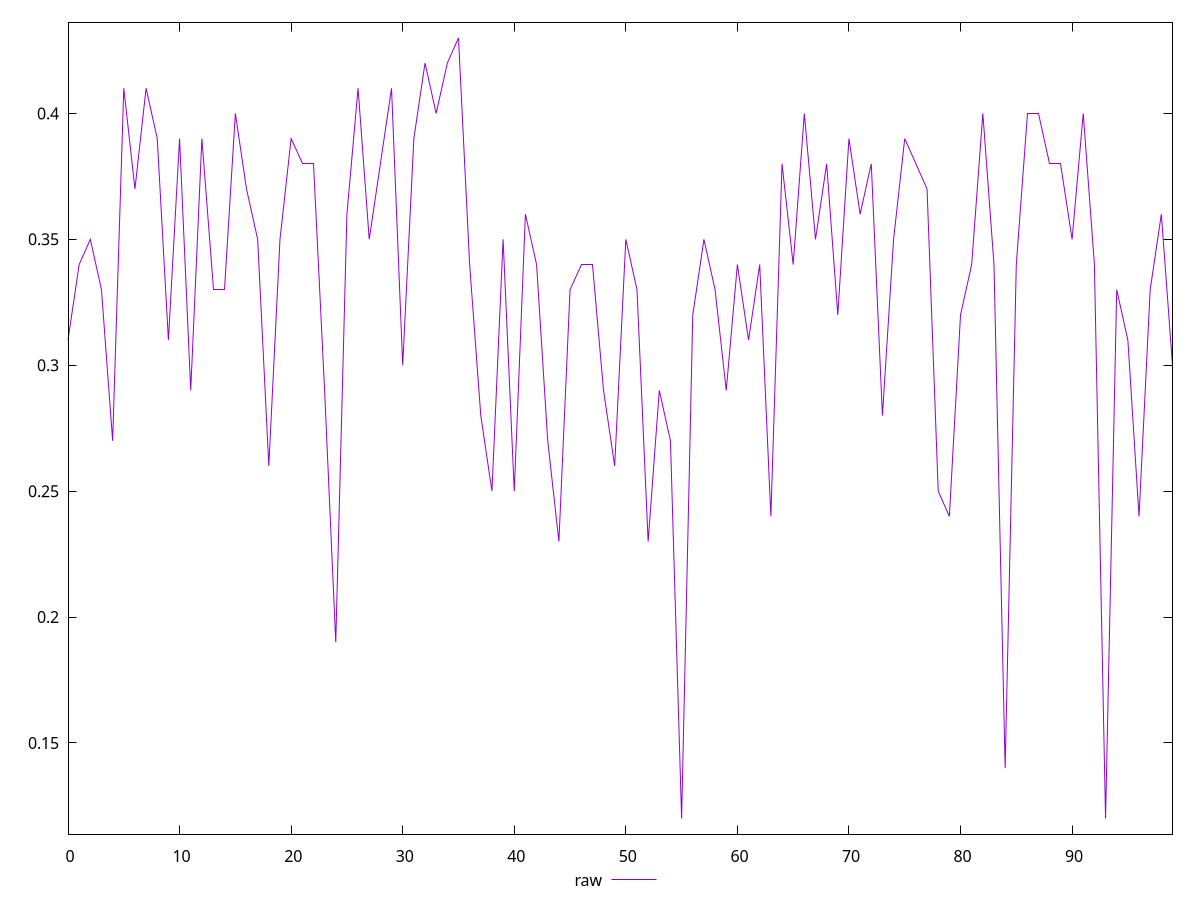 reset

$raw <<EOF
0 0.31
1 0.34
2 0.35
3 0.33
4 0.27
5 0.41
6 0.37
7 0.41
8 0.39
9 0.31
10 0.39
11 0.29
12 0.39
13 0.33
14 0.33
15 0.4
16 0.37
17 0.35
18 0.26
19 0.35
20 0.39
21 0.38
22 0.38
23 0.29
24 0.19
25 0.36
26 0.41
27 0.35
28 0.38
29 0.41
30 0.3
31 0.39
32 0.42
33 0.4
34 0.42
35 0.43
36 0.34
37 0.28
38 0.25
39 0.35
40 0.25
41 0.36
42 0.34
43 0.27
44 0.23
45 0.33
46 0.34
47 0.34
48 0.29
49 0.26
50 0.35
51 0.33
52 0.23
53 0.29
54 0.27
55 0.12
56 0.32
57 0.35
58 0.33
59 0.29
60 0.34
61 0.31
62 0.34
63 0.24
64 0.38
65 0.34
66 0.4
67 0.35
68 0.38
69 0.32
70 0.39
71 0.36
72 0.38
73 0.28
74 0.35
75 0.39
76 0.38
77 0.37
78 0.25
79 0.24
80 0.32
81 0.34
82 0.4
83 0.34
84 0.14
85 0.34
86 0.4
87 0.4
88 0.38
89 0.38
90 0.35
91 0.4
92 0.34
93 0.12
94 0.33
95 0.31
96 0.24
97 0.33
98 0.36
99 0.3
EOF

set key outside below
set xrange [0:99]
set yrange [0.1138:0.4362]
set trange [0.1138:0.4362]
set terminal svg size 640, 500 enhanced background rgb 'white'
set output "reprap/meta/score/samples/pages+cached+noexternal+nomedia+nocss+nojs/raw/values.svg"

plot $raw title "raw" with line

reset
